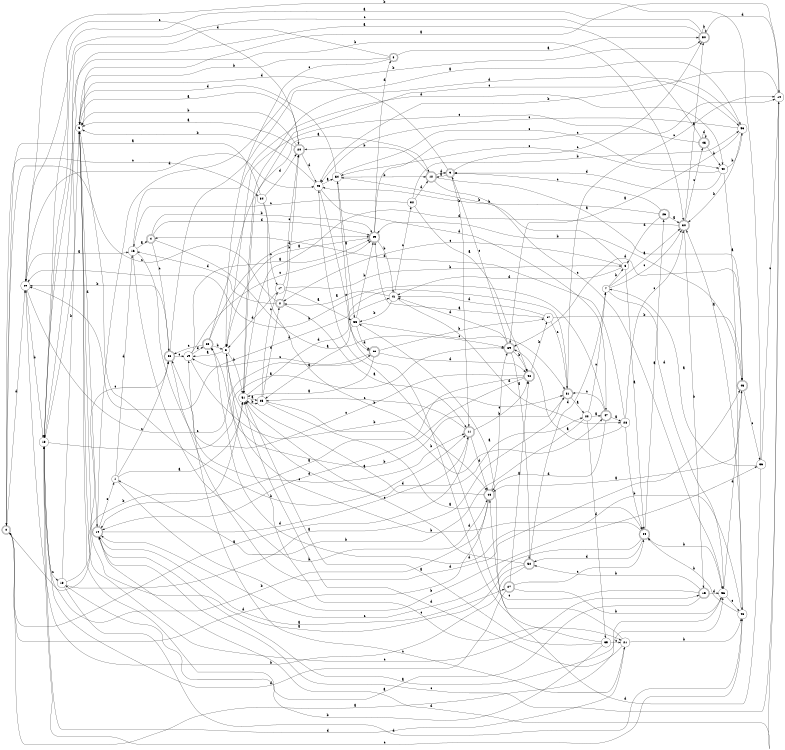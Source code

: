 digraph n46_8 {
__start0 [label="" shape="none"];

rankdir=LR;
size="8,5";

s0 [style="rounded,filled", color="black", fillcolor="white" shape="doublecircle", label="0"];
s1 [style="filled", color="black", fillcolor="white" shape="circle", label="1"];
s2 [style="rounded,filled", color="black", fillcolor="white" shape="doublecircle", label="2"];
s3 [style="filled", color="black", fillcolor="white" shape="circle", label="3"];
s4 [style="rounded,filled", color="black", fillcolor="white" shape="doublecircle", label="4"];
s5 [style="filled", color="black", fillcolor="white" shape="circle", label="5"];
s6 [style="filled", color="black", fillcolor="white" shape="circle", label="6"];
s7 [style="filled", color="black", fillcolor="white" shape="circle", label="7"];
s8 [style="rounded,filled", color="black", fillcolor="white" shape="doublecircle", label="8"];
s9 [style="rounded,filled", color="black", fillcolor="white" shape="doublecircle", label="9"];
s10 [style="rounded,filled", color="black", fillcolor="white" shape="doublecircle", label="10"];
s11 [style="rounded,filled", color="black", fillcolor="white" shape="doublecircle", label="11"];
s12 [style="rounded,filled", color="black", fillcolor="white" shape="doublecircle", label="12"];
s13 [style="filled", color="black", fillcolor="white" shape="circle", label="13"];
s14 [style="filled", color="black", fillcolor="white" shape="circle", label="14"];
s15 [style="rounded,filled", color="black", fillcolor="white" shape="doublecircle", label="15"];
s16 [style="filled", color="black", fillcolor="white" shape="circle", label="16"];
s17 [style="filled", color="black", fillcolor="white" shape="circle", label="17"];
s18 [style="filled", color="black", fillcolor="white" shape="circle", label="18"];
s19 [style="filled", color="black", fillcolor="white" shape="circle", label="19"];
s20 [style="rounded,filled", color="black", fillcolor="white" shape="doublecircle", label="20"];
s21 [style="filled", color="black", fillcolor="white" shape="circle", label="21"];
s22 [style="filled", color="black", fillcolor="white" shape="circle", label="22"];
s23 [style="rounded,filled", color="black", fillcolor="white" shape="doublecircle", label="23"];
s24 [style="rounded,filled", color="black", fillcolor="white" shape="doublecircle", label="24"];
s25 [style="filled", color="black", fillcolor="white" shape="circle", label="25"];
s26 [style="rounded,filled", color="black", fillcolor="white" shape="doublecircle", label="26"];
s27 [style="rounded,filled", color="black", fillcolor="white" shape="doublecircle", label="27"];
s28 [style="filled", color="black", fillcolor="white" shape="circle", label="28"];
s29 [style="filled", color="black", fillcolor="white" shape="circle", label="29"];
s30 [style="rounded,filled", color="black", fillcolor="white" shape="doublecircle", label="30"];
s31 [style="rounded,filled", color="black", fillcolor="white" shape="doublecircle", label="31"];
s32 [style="filled", color="black", fillcolor="white" shape="circle", label="32"];
s33 [style="rounded,filled", color="black", fillcolor="white" shape="doublecircle", label="33"];
s34 [style="filled", color="black", fillcolor="white" shape="circle", label="34"];
s35 [style="filled", color="black", fillcolor="white" shape="circle", label="35"];
s36 [style="filled", color="black", fillcolor="white" shape="circle", label="36"];
s37 [style="filled", color="black", fillcolor="white" shape="circle", label="37"];
s38 [style="rounded,filled", color="black", fillcolor="white" shape="doublecircle", label="38"];
s39 [style="rounded,filled", color="black", fillcolor="white" shape="doublecircle", label="39"];
s40 [style="filled", color="black", fillcolor="white" shape="circle", label="40"];
s41 [style="filled", color="black", fillcolor="white" shape="circle", label="41"];
s42 [style="rounded,filled", color="black", fillcolor="white" shape="doublecircle", label="42"];
s43 [style="rounded,filled", color="black", fillcolor="white" shape="doublecircle", label="43"];
s44 [style="rounded,filled", color="black", fillcolor="white" shape="doublecircle", label="44"];
s45 [style="rounded,filled", color="black", fillcolor="white" shape="doublecircle", label="45"];
s46 [style="filled", color="black", fillcolor="white" shape="circle", label="46"];
s47 [style="rounded,filled", color="black", fillcolor="white" shape="doublecircle", label="47"];
s48 [style="filled", color="black", fillcolor="white" shape="circle", label="48"];
s49 [style="rounded,filled", color="black", fillcolor="white" shape="doublecircle", label="49"];
s50 [style="rounded,filled", color="black", fillcolor="white" shape="doublecircle", label="50"];
s51 [style="filled", color="black", fillcolor="white" shape="circle", label="51"];
s52 [style="rounded,filled", color="black", fillcolor="white" shape="doublecircle", label="52"];
s53 [style="filled", color="black", fillcolor="white" shape="circle", label="53"];
s54 [style="filled", color="black", fillcolor="white" shape="circle", label="54"];
s55 [style="filled", color="black", fillcolor="white" shape="circle", label="55"];
s56 [style="filled", color="black", fillcolor="white" shape="circle", label="56"];
s0 -> s56 [label="a"];
s0 -> s51 [label="b"];
s0 -> s34 [label="c"];
s0 -> s29 [label="d"];
s1 -> s51 [label="a"];
s1 -> s36 [label="b"];
s1 -> s38 [label="c"];
s1 -> s16 [label="d"];
s2 -> s11 [label="a"];
s2 -> s20 [label="b"];
s2 -> s0 [label="c"];
s2 -> s16 [label="d"];
s3 -> s19 [label="a"];
s3 -> s51 [label="b"];
s3 -> s21 [label="c"];
s3 -> s22 [label="d"];
s4 -> s39 [label="a"];
s4 -> s49 [label="b"];
s4 -> s38 [label="c"];
s4 -> s49 [label="d"];
s5 -> s20 [label="a"];
s5 -> s11 [label="b"];
s5 -> s15 [label="c"];
s5 -> s10 [label="d"];
s6 -> s24 [label="a"];
s6 -> s54 [label="b"];
s6 -> s2 [label="c"];
s6 -> s41 [label="d"];
s7 -> s30 [label="a"];
s7 -> s6 [label="b"];
s7 -> s30 [label="c"];
s7 -> s56 [label="d"];
s8 -> s50 [label="a"];
s8 -> s5 [label="b"];
s8 -> s3 [label="c"];
s8 -> s13 [label="d"];
s9 -> s12 [label="a"];
s9 -> s11 [label="b"];
s9 -> s50 [label="c"];
s9 -> s5 [label="d"];
s10 -> s27 [label="a"];
s10 -> s50 [label="b"];
s10 -> s1 [label="c"];
s10 -> s11 [label="d"];
s11 -> s0 [label="a"];
s11 -> s42 [label="b"];
s11 -> s25 [label="c"];
s11 -> s44 [label="d"];
s12 -> s43 [label="a"];
s12 -> s20 [label="b"];
s12 -> s56 [label="c"];
s12 -> s9 [label="d"];
s13 -> s39 [label="a"];
s13 -> s30 [label="b"];
s13 -> s18 [label="c"];
s13 -> s21 [label="d"];
s14 -> s5 [label="a"];
s14 -> s48 [label="b"];
s14 -> s10 [label="c"];
s14 -> s10 [label="d"];
s15 -> s5 [label="a"];
s15 -> s52 [label="b"];
s15 -> s48 [label="c"];
s15 -> s56 [label="d"];
s16 -> s4 [label="a"];
s16 -> s44 [label="b"];
s16 -> s11 [label="c"];
s16 -> s40 [label="d"];
s17 -> s55 [label="a"];
s17 -> s6 [label="b"];
s17 -> s20 [label="c"];
s17 -> s3 [label="d"];
s18 -> s31 [label="a"];
s18 -> s5 [label="b"];
s18 -> s38 [label="c"];
s18 -> s46 [label="d"];
s19 -> s49 [label="a"];
s19 -> s31 [label="b"];
s19 -> s49 [label="c"];
s19 -> s23 [label="d"];
s20 -> s5 [label="a"];
s20 -> s5 [label="b"];
s20 -> s29 [label="c"];
s20 -> s48 [label="d"];
s21 -> s55 [label="a"];
s21 -> s46 [label="b"];
s21 -> s19 [label="c"];
s21 -> s51 [label="d"];
s22 -> s47 [label="a"];
s22 -> s1 [label="b"];
s22 -> s7 [label="c"];
s22 -> s35 [label="d"];
s23 -> s12 [label="a"];
s23 -> s3 [label="b"];
s23 -> s38 [label="c"];
s23 -> s49 [label="d"];
s24 -> s26 [label="a"];
s24 -> s3 [label="b"];
s24 -> s10 [label="c"];
s24 -> s52 [label="d"];
s25 -> s24 [label="a"];
s25 -> s47 [label="b"];
s25 -> s17 [label="c"];
s25 -> s2 [label="d"];
s26 -> s30 [label="a"];
s26 -> s48 [label="b"];
s26 -> s9 [label="c"];
s26 -> s6 [label="d"];
s27 -> s42 [label="a"];
s27 -> s56 [label="b"];
s27 -> s24 [label="c"];
s27 -> s13 [label="d"];
s28 -> s39 [label="a"];
s28 -> s24 [label="b"];
s28 -> s30 [label="c"];
s28 -> s4 [label="d"];
s29 -> s16 [label="a"];
s29 -> s13 [label="b"];
s29 -> s33 [label="c"];
s29 -> s48 [label="d"];
s30 -> s50 [label="a"];
s30 -> s15 [label="b"];
s30 -> s45 [label="c"];
s30 -> s51 [label="d"];
s31 -> s22 [label="a"];
s31 -> s23 [label="b"];
s31 -> s14 [label="c"];
s31 -> s29 [label="d"];
s32 -> s42 [label="a"];
s32 -> s53 [label="b"];
s32 -> s16 [label="c"];
s32 -> s12 [label="d"];
s33 -> s51 [label="a"];
s33 -> s37 [label="b"];
s33 -> s19 [label="c"];
s33 -> s42 [label="d"];
s34 -> s0 [label="a"];
s34 -> s44 [label="b"];
s34 -> s17 [label="c"];
s34 -> s20 [label="d"];
s35 -> s51 [label="a"];
s35 -> s18 [label="b"];
s35 -> s21 [label="c"];
s35 -> s54 [label="d"];
s36 -> s7 [label="a"];
s36 -> s29 [label="b"];
s36 -> s14 [label="c"];
s36 -> s44 [label="d"];
s37 -> s49 [label="a"];
s37 -> s43 [label="b"];
s37 -> s31 [label="c"];
s37 -> s41 [label="d"];
s38 -> s53 [label="a"];
s38 -> s29 [label="b"];
s38 -> s19 [label="c"];
s38 -> s43 [label="d"];
s39 -> s52 [label="a"];
s39 -> s42 [label="b"];
s39 -> s9 [label="c"];
s39 -> s41 [label="d"];
s40 -> s46 [label="a"];
s40 -> s53 [label="b"];
s40 -> s54 [label="c"];
s40 -> s9 [label="d"];
s41 -> s2 [label="a"];
s41 -> s55 [label="b"];
s41 -> s32 [label="c"];
s41 -> s28 [label="d"];
s42 -> s10 [label="a"];
s42 -> s37 [label="b"];
s42 -> s38 [label="c"];
s42 -> s10 [label="d"];
s43 -> s44 [label="a"];
s43 -> s49 [label="b"];
s43 -> s36 [label="c"];
s43 -> s39 [label="d"];
s44 -> s51 [label="a"];
s44 -> s13 [label="b"];
s44 -> s39 [label="c"];
s44 -> s0 [label="d"];
s45 -> s13 [label="a"];
s45 -> s40 [label="b"];
s45 -> s3 [label="c"];
s45 -> s45 [label="d"];
s46 -> s30 [label="a"];
s46 -> s24 [label="b"];
s46 -> s13 [label="c"];
s46 -> s23 [label="d"];
s47 -> s28 [label="a"];
s47 -> s29 [label="b"];
s47 -> s31 [label="c"];
s47 -> s44 [label="d"];
s48 -> s54 [label="a"];
s48 -> s5 [label="b"];
s48 -> s33 [label="c"];
s48 -> s47 [label="d"];
s49 -> s3 [label="a"];
s49 -> s41 [label="b"];
s49 -> s14 [label="c"];
s49 -> s8 [label="d"];
s50 -> s13 [label="a"];
s50 -> s50 [label="b"];
s50 -> s13 [label="c"];
s50 -> s14 [label="d"];
s51 -> s25 [label="a"];
s51 -> s25 [label="b"];
s51 -> s53 [label="c"];
s51 -> s41 [label="d"];
s52 -> s5 [label="a"];
s52 -> s29 [label="b"];
s52 -> s51 [label="c"];
s52 -> s7 [label="d"];
s53 -> s39 [label="a"];
s53 -> s30 [label="b"];
s53 -> s48 [label="c"];
s53 -> s51 [label="d"];
s54 -> s55 [label="a"];
s54 -> s12 [label="b"];
s54 -> s40 [label="c"];
s54 -> s5 [label="d"];
s55 -> s25 [label="a"];
s55 -> s49 [label="b"];
s55 -> s31 [label="c"];
s55 -> s33 [label="d"];
s56 -> s10 [label="a"];
s56 -> s24 [label="b"];
s56 -> s46 [label="c"];
s56 -> s43 [label="d"];

}